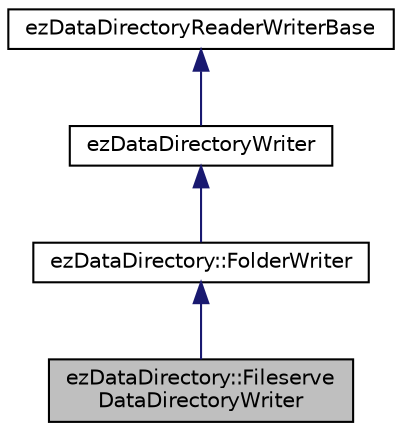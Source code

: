 digraph "ezDataDirectory::FileserveDataDirectoryWriter"
{
 // LATEX_PDF_SIZE
  edge [fontname="Helvetica",fontsize="10",labelfontname="Helvetica",labelfontsize="10"];
  node [fontname="Helvetica",fontsize="10",shape=record];
  Node1 [label="ezDataDirectory::Fileserve\lDataDirectoryWriter",height=0.2,width=0.4,color="black", fillcolor="grey75", style="filled", fontcolor="black",tooltip=" "];
  Node2 -> Node1 [dir="back",color="midnightblue",fontsize="10",style="solid",fontname="Helvetica"];
  Node2 [label="ezDataDirectory::FolderWriter",height=0.2,width=0.4,color="black", fillcolor="white", style="filled",URL="$d4/dd8/classez_data_directory_1_1_folder_writer.htm",tooltip="Handles writing to ordinary files."];
  Node3 -> Node2 [dir="back",color="midnightblue",fontsize="10",style="solid",fontname="Helvetica"];
  Node3 [label="ezDataDirectoryWriter",height=0.2,width=0.4,color="black", fillcolor="white", style="filled",URL="$d1/dd8/classez_data_directory_writer.htm",tooltip="A base class for writers that handle writing to a (virtual) file inside a data directory."];
  Node4 -> Node3 [dir="back",color="midnightblue",fontsize="10",style="solid",fontname="Helvetica"];
  Node4 [label="ezDataDirectoryReaderWriterBase",height=0.2,width=0.4,color="black", fillcolor="white", style="filled",URL="$d2/d00/classez_data_directory_reader_writer_base.htm",tooltip="This is the base class for all data directory readers/writers."];
}
